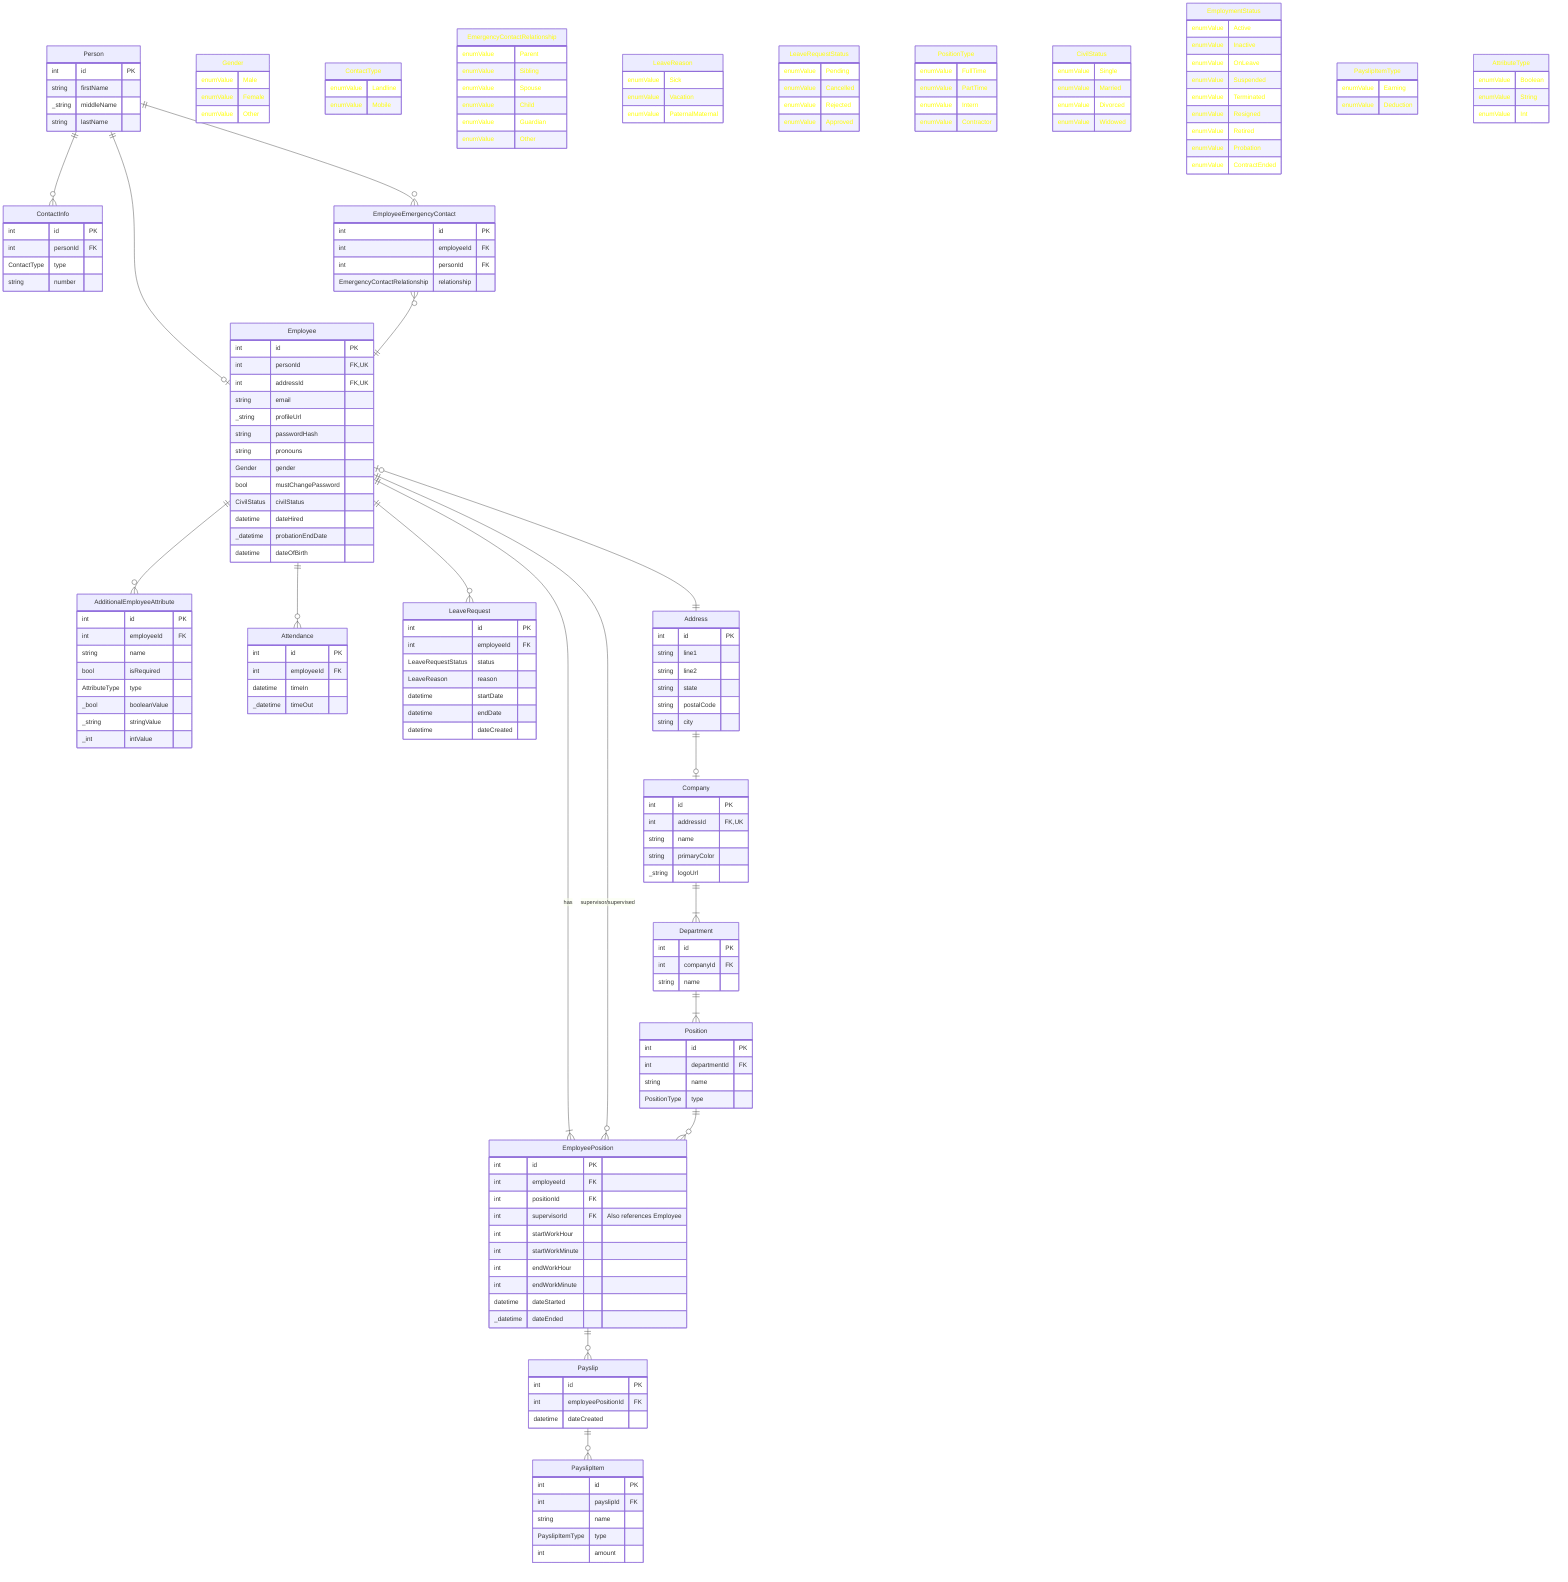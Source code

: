 %% Paste this entire thing on http://mermaid.live to visualize this database design

%% ---
%% config:
%%   layout: elk
%%   elk:
%%     nodePlacementStrategy: LINEAR_SEGMENTS
%% ---
erDiagram

Person ||--o{ ContactInfo : ""
Person ||--o{ EmployeeEmergencyContact : ""
Person ||--o| Employee : ""

EmployeeEmergencyContact }o--|| Employee : ""

Employee ||--o{ AdditionalEmployeeAttribute : ""
Employee ||--o{ Attendance : ""
Employee ||--o{ LeaveRequest : ""
Employee |o--|| Address : ""
Employee ||--|{ EmployeePosition : "has"
Employee ||--o{ EmployeePosition : "supervisor/supervised"

Address ||--o| Company : ""

Company ||--|{ Department : ""
Department ||--|{ Position : ""
Position ||--o{ EmployeePosition : ""

EmployeePosition ||--o{ Payslip : ""
Payslip ||--o{ PayslipItem : ""

%% Note: If a datatype has an underscore (_) in front, that means it's nullable

Person {
    int id PK
    string firstName
    _string middleName
    string lastName
}

Employee {
    int id PK
    int personId FK,UK
    int addressId FK,UK
    string email
    _string profileUrl
    string passwordHash
    string pronouns
    Gender gender
    bool mustChangePassword
    CivilStatus civilStatus
    datetime dateHired
    _datetime probationEndDate
    datetime dateOfBirth
}

AdditionalEmployeeAttribute {
    int id PK
    int employeeId FK
    string name
    bool isRequired
    AttributeType type
    _bool booleanValue
    _string stringValue
    _int intValue
}

Address {
    int id PK
    string line1
    string line2
    string state
    string postalCode
    string city
}

Company {
    int id PK
    int addressId FK,UK
    string name
    string primaryColor
    _string logoUrl
}

Department {
    int id PK
    int companyId FK
    string name
}

Position {
    int id PK
    int departmentId FK
    string name
    PositionType type
}

EmployeePosition {
    int id PK
    int employeeId FK
    int positionId FK
    int supervisorId FK "Also references Employee"
    int startWorkHour
    int startWorkMinute
    int endWorkHour
    int endWorkMinute
    datetime dateStarted
    _datetime dateEnded
}

Attendance {
    int id PK
    int employeeId FK
    datetime timeIn
    _datetime timeOut
}

LeaveRequest {
    int id PK
    int employeeId FK
    LeaveRequestStatus status
    LeaveReason reason
    datetime startDate
    datetime endDate
    datetime dateCreated
}

ContactInfo {
    int id PK
    int personId FK
    ContactType type
    string number
}

EmployeeEmergencyContact {
    int id PK
    int employeeId FK
    int personId FK
    EmergencyContactRelationship relationship
}

Payslip {
    int id PK
    int employeePositionId FK
    datetime dateCreated
}

PayslipItem {
    int id PK
    int payslipId FK
    string name
    PayslipItemType type
    int amount
}

Gender:::Enum {
    enumValue Male
    enumValue Female
    enumValue Other
}

ContactType:::Enum {
    enumValue Landline
    enumValue Mobile
}

EmergencyContactRelationship:::Enum {
    enumValue Parent
    enumValue Sibling
    enumValue Spouse
    enumValue Child
    enumValue Guardian
    enumValue Other
}

LeaveReason:::Enum {
    enumValue Sick
    enumValue Vacation
    enumValue PaternalMaternal
}

LeaveRequestStatus:::Enum {
    enumValue Pending
    enumValue Cancelled
    enumValue Rejected
    enumValue Approved
}

PositionType:::Enum {
    enumValue FullTime
    enumValue PartTime
    enumValue Intern
    enumValue Contractor
}

CivilStatus:::Enum {
  enumValue Single
  enumValue Married
  enumValue Divorced
  enumValue Widowed
}

EmploymentStatus:::Enum {
  enumValue Active
  enumValue Inactive
  enumValue OnLeave
  enumValue Suspended
  enumValue Terminated
  enumValue Resigned
  enumValue Retired
  enumValue Probation
  enumValue ContractEnded
}

PayslipItemType:::Enum {
    enumValue Earning
    enumValue Deduction
}

AttributeType:::Enum {
    enumValue Boolean
    enumValue String
    enumValue Int
}

classdef Enum color:#ff0